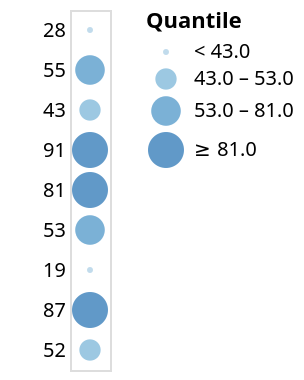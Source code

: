 {
  "$schema": "https://vega.github.io/schema/vega/v4.json",
  "description": "A simple bar chart with embedded data.",
  "autosize": "pad",
  "padding": 5,
  "width": 20,
  "style": "cell",
  "data": [
    {
      "name": "source_0",
      "values": [
        {"a": "A", "b": 28},
        {"a": "B", "b": 55},
        {"a": "C", "b": 43},
        {"a": "D", "b": 91},
        {"a": "E", "b": 81},
        {"a": "F", "b": 53},
        {"a": "G", "b": 19},
        {"a": "H", "b": 87},
        {"a": "I", "b": 52}
      ]
    }
  ],
  "signals": [
    {"name": "y_step", "value": 20},
    {
      "name": "height",
      "update": "bandspace(domain('y').length, 1, 0.5) * y_step"
    }
  ],
  "marks": [
    {
      "name": "marks",
      "type": "symbol",
      "style": ["circle"],
      "from": {"data": "source_0"},
      "encode": {
        "update": {
          "opacity": {"value": 0.7},
          "fill": [
            {
              "test": "datum[\"b\"] === null || isNaN(datum[\"b\"])",
              "value": null
            },
            {"scale": "color", "field": "b"}
          ],
          "tooltip": {
            "signal": "{\"b\": ''+datum[\"b\"], \"Quantile\": format(datum[\"b\"], \"\")}"
          },
          "x": {"signal": "width", "mult": 0.5},
          "y": {"scale": "y", "field": "b"},
          "size": {"scale": "size", "field": "b"},
          "shape": {"value": "circle"}
        }
      }
    }
  ],
  "scales": [
    {
      "name": "y",
      "type": "point",
      "domain": {"data": "source_0", "field": "b"},
      "range": {"step": {"signal": "y_step"}},
      "padding": 0.5
    },
    {
      "name": "color",
      "type": "quantile",
      "domain": {"data": "source_0", "field": "b"},
      "range": {"scheme": "blues", "count": 4}
    },
    {
      "name": "size",
      "type": "quantile",
      "domain": {"data": "source_0", "field": "b"},
      "range": [9, 114, 219, 324]
    }
  ],
  "axes": [
    {
      "scale": "y",
      "orient": "left",
      "grid": false,
      "domain": false,
      "ticks": false,
      "zindex": 1
    }
  ],
  "legends": [
    {
      "title": "Quantile",
      "fill": "color",
      "gradientLength": {"signal": "clamp(height, 64, 200)"},
      "labelOverlap": "greedy",
      "encode": {
        "symbols": {
          "update": {"shape": {"value": "circle"}, "opacity": {"value": 0.7}}
        }
      },
      "size": "size"
    }
  ],
  "config": {"axisY": {"minExtent": 30}}
}
